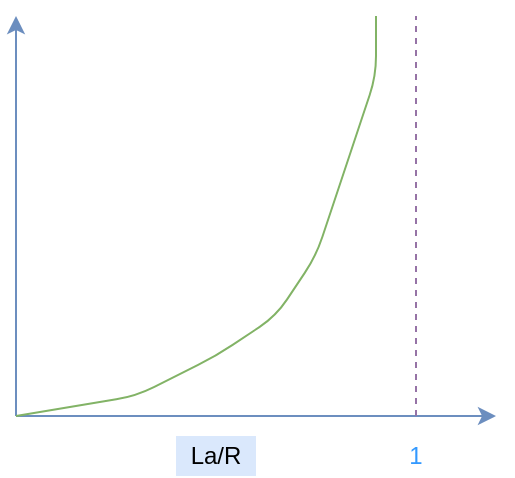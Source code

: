 <mxfile version="12.4.2" type="device" pages="1"><diagram id="bjeqjCo2RrEfseFeg3Rs" name="Page-1"><mxGraphModel dx="946" dy="609" grid="1" gridSize="10" guides="1" tooltips="1" connect="1" arrows="1" fold="1" page="1" pageScale="1" pageWidth="827" pageHeight="1169" math="0" shadow="0"><root><mxCell id="0"/><mxCell id="1" parent="0"/><mxCell id="wgnKtd7zxE4dPnRIxor2-1" value="" style="endArrow=classic;html=1;fillColor=#dae8fc;strokeColor=#6c8ebf;" edge="1" parent="1"><mxGeometry width="50" height="50" relative="1" as="geometry"><mxPoint x="200" y="320" as="sourcePoint"/><mxPoint x="440" y="320" as="targetPoint"/></mxGeometry></mxCell><mxCell id="wgnKtd7zxE4dPnRIxor2-2" value="" style="endArrow=classic;html=1;fillColor=#dae8fc;strokeColor=#6c8ebf;" edge="1" parent="1"><mxGeometry width="50" height="50" relative="1" as="geometry"><mxPoint x="200" y="320" as="sourcePoint"/><mxPoint x="200" y="120" as="targetPoint"/></mxGeometry></mxCell><mxCell id="wgnKtd7zxE4dPnRIxor2-3" value="" style="endArrow=none;dashed=1;html=1;fillColor=#e1d5e7;strokeColor=#9673a6;" edge="1" parent="1"><mxGeometry width="50" height="50" relative="1" as="geometry"><mxPoint x="400" y="320" as="sourcePoint"/><mxPoint x="400" y="120" as="targetPoint"/></mxGeometry></mxCell><mxCell id="wgnKtd7zxE4dPnRIxor2-4" value="1" style="text;html=1;strokeColor=none;fillColor=#ffffff;align=center;verticalAlign=middle;whiteSpace=wrap;rounded=0;fontColor=#3399FF;" vertex="1" parent="1"><mxGeometry x="380" y="330" width="40" height="20" as="geometry"/></mxCell><mxCell id="wgnKtd7zxE4dPnRIxor2-5" value="La/R" style="text;html=1;strokeColor=none;fillColor=#dae8fc;align=center;verticalAlign=middle;whiteSpace=wrap;rounded=0;" vertex="1" parent="1"><mxGeometry x="280" y="330" width="40" height="20" as="geometry"/></mxCell><mxCell id="wgnKtd7zxE4dPnRIxor2-6" value="" style="endArrow=none;html=1;fillColor=#d5e8d4;strokeColor=#82b366;" edge="1" parent="1"><mxGeometry width="50" height="50" relative="1" as="geometry"><mxPoint x="200" y="320" as="sourcePoint"/><mxPoint x="380" y="120" as="targetPoint"/><Array as="points"><mxPoint x="260" y="310"/><mxPoint x="300" y="290"/><mxPoint x="330" y="270"/><mxPoint x="350" y="240"/><mxPoint x="370" y="180"/><mxPoint x="380" y="150"/></Array></mxGeometry></mxCell></root></mxGraphModel></diagram></mxfile>